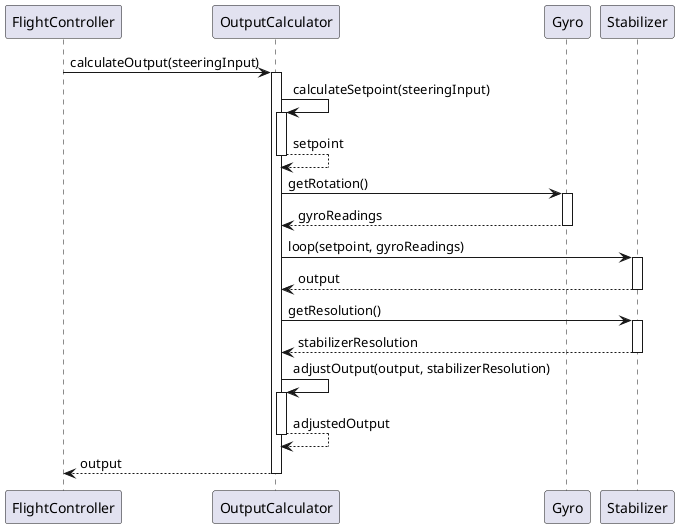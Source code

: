 @startuml OutputCalculator
autoactivate on

FlightController -> OutputCalculator : calculateOutput(steeringInput)
OutputCalculator -> OutputCalculator : calculateSetpoint(steeringInput)
return setpoint

OutputCalculator -> Gyro : getRotation()
return gyroReadings

OutputCalculator -> Stabilizer : loop(setpoint, gyroReadings)
return output

OutputCalculator -> Stabilizer : getResolution()
return stabilizerResolution
OutputCalculator -> OutputCalculator : adjustOutput(output, stabilizerResolution)
return adjustedOutput
return output

@enduml